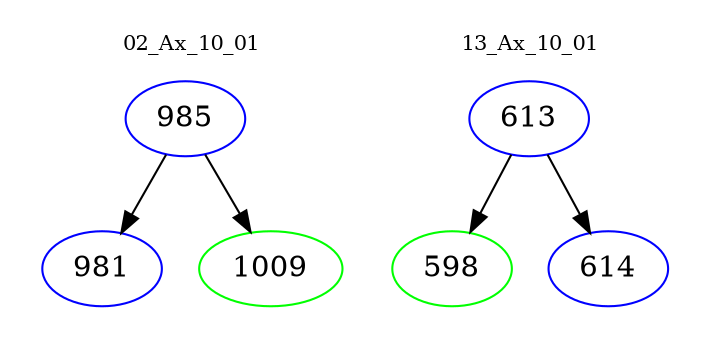 digraph{
subgraph cluster_0 {
color = white
label = "02_Ax_10_01";
fontsize=10;
T0_985 [label="985", color="blue"]
T0_985 -> T0_981 [color="black"]
T0_981 [label="981", color="blue"]
T0_985 -> T0_1009 [color="black"]
T0_1009 [label="1009", color="green"]
}
subgraph cluster_1 {
color = white
label = "13_Ax_10_01";
fontsize=10;
T1_613 [label="613", color="blue"]
T1_613 -> T1_598 [color="black"]
T1_598 [label="598", color="green"]
T1_613 -> T1_614 [color="black"]
T1_614 [label="614", color="blue"]
}
}
